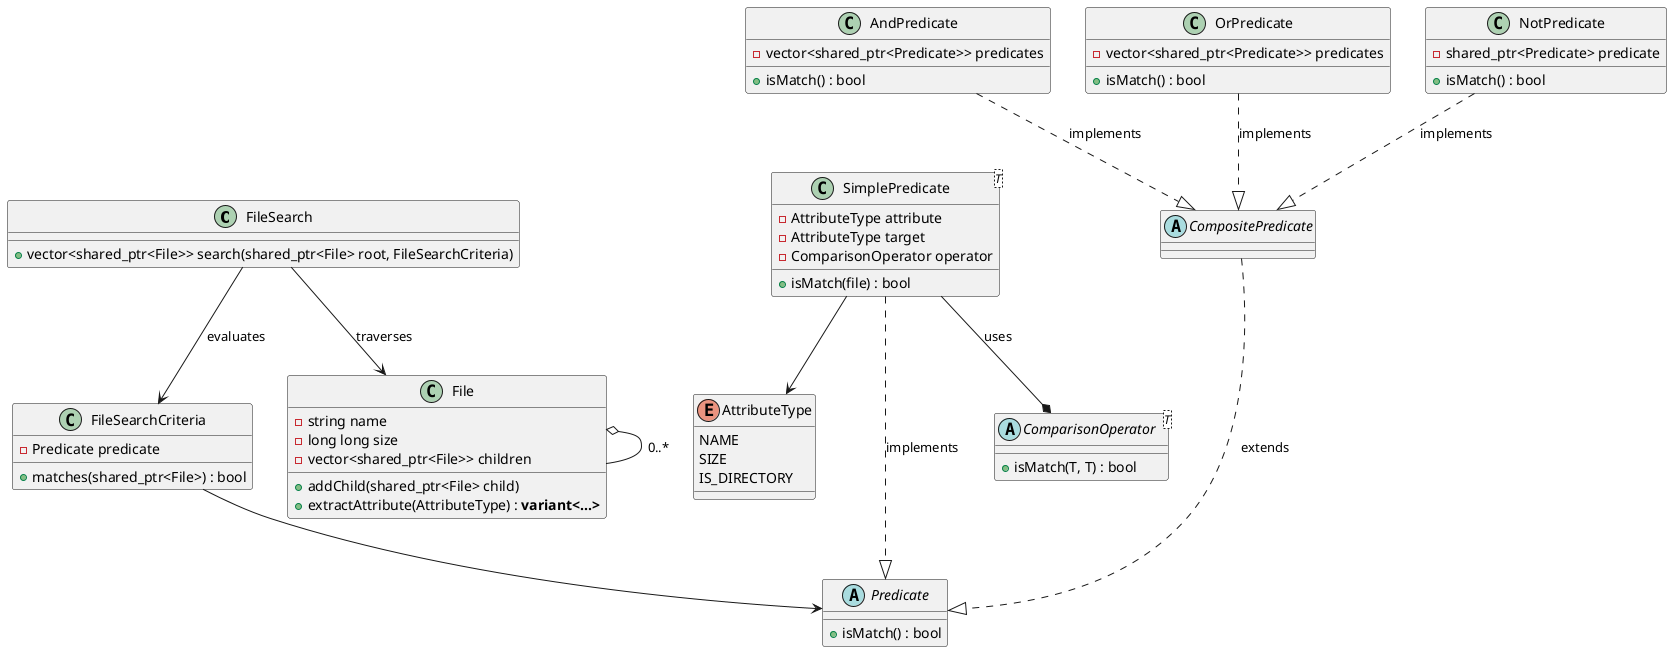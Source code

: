 @startuml
class FileSearch {
    + vector<shared_ptr<File>> search(shared_ptr<File> root, FileSearchCriteria)
}
FileSearch --> FileSearchCriteria : evaluates
FileSearch --> File : traverses

enum AttributeType {
    NAME
    SIZE
    IS_DIRECTORY
}

class File {
    -string name
    - long long size
    - vector<shared_ptr<File>> children
    + addChild(shared_ptr<File> child)
    + extractAttribute(AttributeType) : <b>variant<...>
}
File  o-- File: 0..*

class FileSearchCriteria {
    - Predicate predicate
    + matches(shared_ptr<File>) : bool
}
FileSearchCriteria --> Predicate

abstract class Predicate {
    + isMatch() : bool
}

class SimplePredicate<T> {
    - AttributeType attribute
    - AttributeType target
    - ComparisonOperator operator
    + isMatch(file) : bool
}

abstract class ComparisonOperator<T> {
    + isMatch(T, T) : bool
}
SimplePredicate --* ComparisonOperator : uses
SimplePredicate --> AttributeType

abstract class CompositePredicate {
}

class AndPredicate {
    - vector<shared_ptr<Predicate>> predicates
    + isMatch() : bool
}
class OrPredicate {
    - vector<shared_ptr<Predicate>> predicates
    + isMatch() : bool
}
class NotPredicate {
    - shared_ptr<Predicate> predicate
    + isMatch() : bool
}
AndPredicate ..|> CompositePredicate : implements
OrPredicate ..|> CompositePredicate : implements
NotPredicate ..|> CompositePredicate : implements

SimplePredicate ..-|> Predicate : implements
CompositePredicate ..-|> Predicate : extends

@enduml